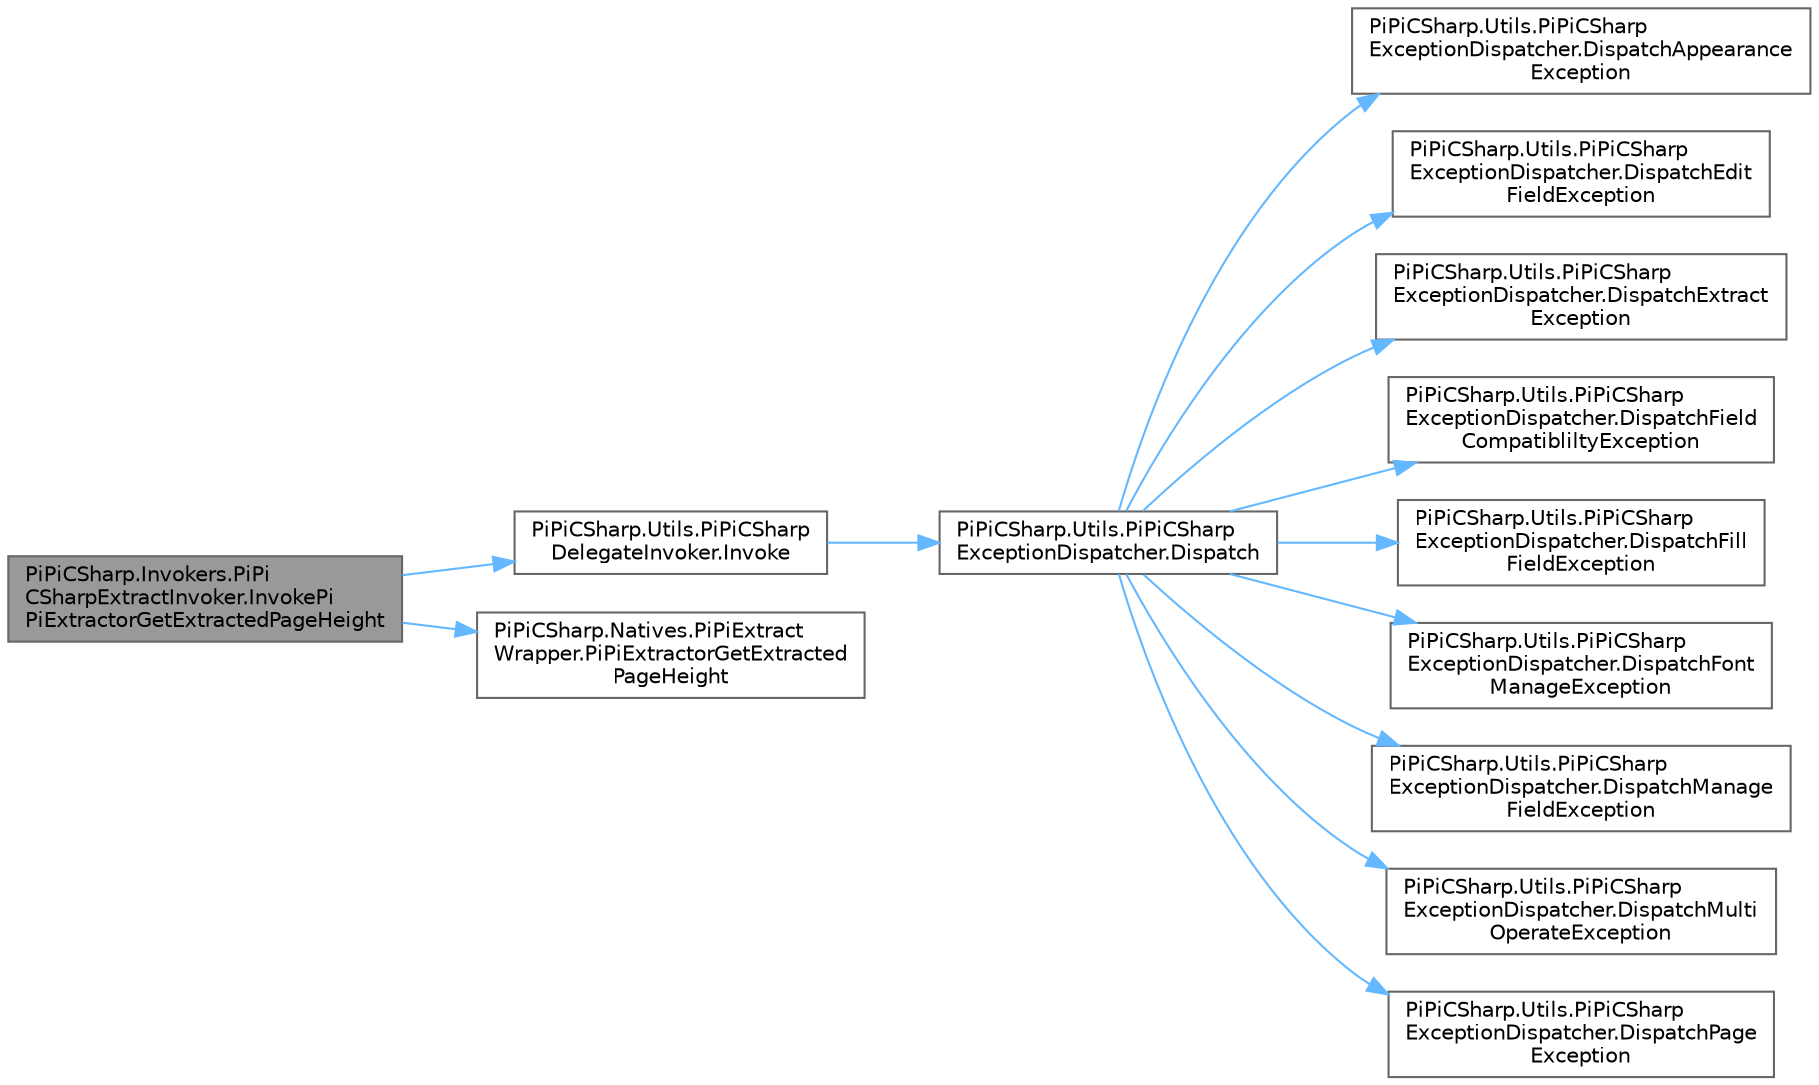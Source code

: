 digraph "PiPiCSharp.Invokers.PiPiCSharpExtractInvoker.InvokePiPiExtractorGetExtractedPageHeight"
{
 // LATEX_PDF_SIZE
  bgcolor="transparent";
  edge [fontname=Helvetica,fontsize=10,labelfontname=Helvetica,labelfontsize=10];
  node [fontname=Helvetica,fontsize=10,shape=box,height=0.2,width=0.4];
  rankdir="LR";
  Node1 [id="Node000001",label="PiPiCSharp.Invokers.PiPi\lCSharpExtractInvoker.InvokePi\lPiExtractorGetExtractedPageHeight",height=0.2,width=0.4,color="gray40", fillcolor="grey60", style="filled", fontcolor="black",tooltip="Invoke PiPiEditWrapper PiPiExtractorGetExtractedPageHeight."];
  Node1 -> Node2 [id="edge1_Node000001_Node000002",color="steelblue1",style="solid",tooltip=" "];
  Node2 [id="Node000002",label="PiPiCSharp.Utils.PiPiCSharp\lDelegateInvoker.Invoke",height=0.2,width=0.4,color="grey40", fillcolor="white", style="filled",URL="$class_pi_pi_c_sharp_1_1_utils_1_1_pi_pi_c_sharp_delegate_invoker.html#ad3921b774f5d75070100abbcf4f76a82",tooltip="Invoke void result delegate."];
  Node2 -> Node3 [id="edge2_Node000002_Node000003",color="steelblue1",style="solid",tooltip=" "];
  Node3 [id="Node000003",label="PiPiCSharp.Utils.PiPiCSharp\lExceptionDispatcher.Dispatch",height=0.2,width=0.4,color="grey40", fillcolor="white", style="filled",URL="$class_pi_pi_c_sharp_1_1_utils_1_1_pi_pi_c_sharp_exception_dispatcher.html#ad5697422873390eb29f024aecfa4c83b",tooltip="Dispatch error."];
  Node3 -> Node4 [id="edge3_Node000003_Node000004",color="steelblue1",style="solid",tooltip=" "];
  Node4 [id="Node000004",label="PiPiCSharp.Utils.PiPiCSharp\lExceptionDispatcher.DispatchAppearance\lException",height=0.2,width=0.4,color="grey40", fillcolor="white", style="filled",URL="$class_pi_pi_c_sharp_1_1_utils_1_1_pi_pi_c_sharp_exception_dispatcher.html#a2c7634b23ced92f6e6c66df9a9dab705",tooltip=" "];
  Node3 -> Node5 [id="edge4_Node000003_Node000005",color="steelblue1",style="solid",tooltip=" "];
  Node5 [id="Node000005",label="PiPiCSharp.Utils.PiPiCSharp\lExceptionDispatcher.DispatchEdit\lFieldException",height=0.2,width=0.4,color="grey40", fillcolor="white", style="filled",URL="$class_pi_pi_c_sharp_1_1_utils_1_1_pi_pi_c_sharp_exception_dispatcher.html#a7c1209bdb7b111101e306a2e0bc89fd4",tooltip=" "];
  Node3 -> Node6 [id="edge5_Node000003_Node000006",color="steelblue1",style="solid",tooltip=" "];
  Node6 [id="Node000006",label="PiPiCSharp.Utils.PiPiCSharp\lExceptionDispatcher.DispatchExtract\lException",height=0.2,width=0.4,color="grey40", fillcolor="white", style="filled",URL="$class_pi_pi_c_sharp_1_1_utils_1_1_pi_pi_c_sharp_exception_dispatcher.html#a0622451672b58d757f9cee402e4e5dba",tooltip=" "];
  Node3 -> Node7 [id="edge6_Node000003_Node000007",color="steelblue1",style="solid",tooltip=" "];
  Node7 [id="Node000007",label="PiPiCSharp.Utils.PiPiCSharp\lExceptionDispatcher.DispatchField\lCompatibliltyException",height=0.2,width=0.4,color="grey40", fillcolor="white", style="filled",URL="$class_pi_pi_c_sharp_1_1_utils_1_1_pi_pi_c_sharp_exception_dispatcher.html#a9b9f459891d74337bf6b9d324d199fa6",tooltip=" "];
  Node3 -> Node8 [id="edge7_Node000003_Node000008",color="steelblue1",style="solid",tooltip=" "];
  Node8 [id="Node000008",label="PiPiCSharp.Utils.PiPiCSharp\lExceptionDispatcher.DispatchFill\lFieldException",height=0.2,width=0.4,color="grey40", fillcolor="white", style="filled",URL="$class_pi_pi_c_sharp_1_1_utils_1_1_pi_pi_c_sharp_exception_dispatcher.html#ae120b053a83a156bd69e8a4375413262",tooltip=" "];
  Node3 -> Node9 [id="edge8_Node000003_Node000009",color="steelblue1",style="solid",tooltip=" "];
  Node9 [id="Node000009",label="PiPiCSharp.Utils.PiPiCSharp\lExceptionDispatcher.DispatchFont\lManageException",height=0.2,width=0.4,color="grey40", fillcolor="white", style="filled",URL="$class_pi_pi_c_sharp_1_1_utils_1_1_pi_pi_c_sharp_exception_dispatcher.html#ae79802a35d1471c68047ad5ff71fc48a",tooltip=" "];
  Node3 -> Node10 [id="edge9_Node000003_Node000010",color="steelblue1",style="solid",tooltip=" "];
  Node10 [id="Node000010",label="PiPiCSharp.Utils.PiPiCSharp\lExceptionDispatcher.DispatchManage\lFieldException",height=0.2,width=0.4,color="grey40", fillcolor="white", style="filled",URL="$class_pi_pi_c_sharp_1_1_utils_1_1_pi_pi_c_sharp_exception_dispatcher.html#a0cba829ec06501d335313fa318af6f0e",tooltip=" "];
  Node3 -> Node11 [id="edge10_Node000003_Node000011",color="steelblue1",style="solid",tooltip=" "];
  Node11 [id="Node000011",label="PiPiCSharp.Utils.PiPiCSharp\lExceptionDispatcher.DispatchMulti\lOperateException",height=0.2,width=0.4,color="grey40", fillcolor="white", style="filled",URL="$class_pi_pi_c_sharp_1_1_utils_1_1_pi_pi_c_sharp_exception_dispatcher.html#afd43c23502aa10e2c39db8b9c09cae07",tooltip=" "];
  Node3 -> Node12 [id="edge11_Node000003_Node000012",color="steelblue1",style="solid",tooltip=" "];
  Node12 [id="Node000012",label="PiPiCSharp.Utils.PiPiCSharp\lExceptionDispatcher.DispatchPage\lException",height=0.2,width=0.4,color="grey40", fillcolor="white", style="filled",URL="$class_pi_pi_c_sharp_1_1_utils_1_1_pi_pi_c_sharp_exception_dispatcher.html#a4b2db9c7c522de6b8f001e3681e0d5a4",tooltip=" "];
  Node1 -> Node13 [id="edge12_Node000001_Node000013",color="steelblue1",style="solid",tooltip=" "];
  Node13 [id="Node000013",label="PiPiCSharp.Natives.PiPiExtract\lWrapper.PiPiExtractorGetExtracted\lPageHeight",height=0.2,width=0.4,color="grey40", fillcolor="white", style="filled",URL="$class_pi_pi_c_sharp_1_1_natives_1_1_pi_pi_extract_wrapper.html#a67d7b723b336eee0d2070c2f9f9c817a",tooltip="Invoke c++ PiPiExtractor get extracted page height."];
}

